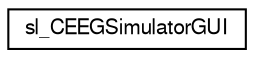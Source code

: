 digraph G
{
  edge [fontname="FreeSans",fontsize="10",labelfontname="FreeSans",labelfontsize="10"];
  node [fontname="FreeSans",fontsize="10",shape=record];
  rankdir="LR";
  Node1 [label="sl_CEEGSimulatorGUI",height=0.2,width=0.4,color="black", fillcolor="white", style="filled",URL="$classsl___c_e_e_g_simulator_g_u_i.html"];
}
